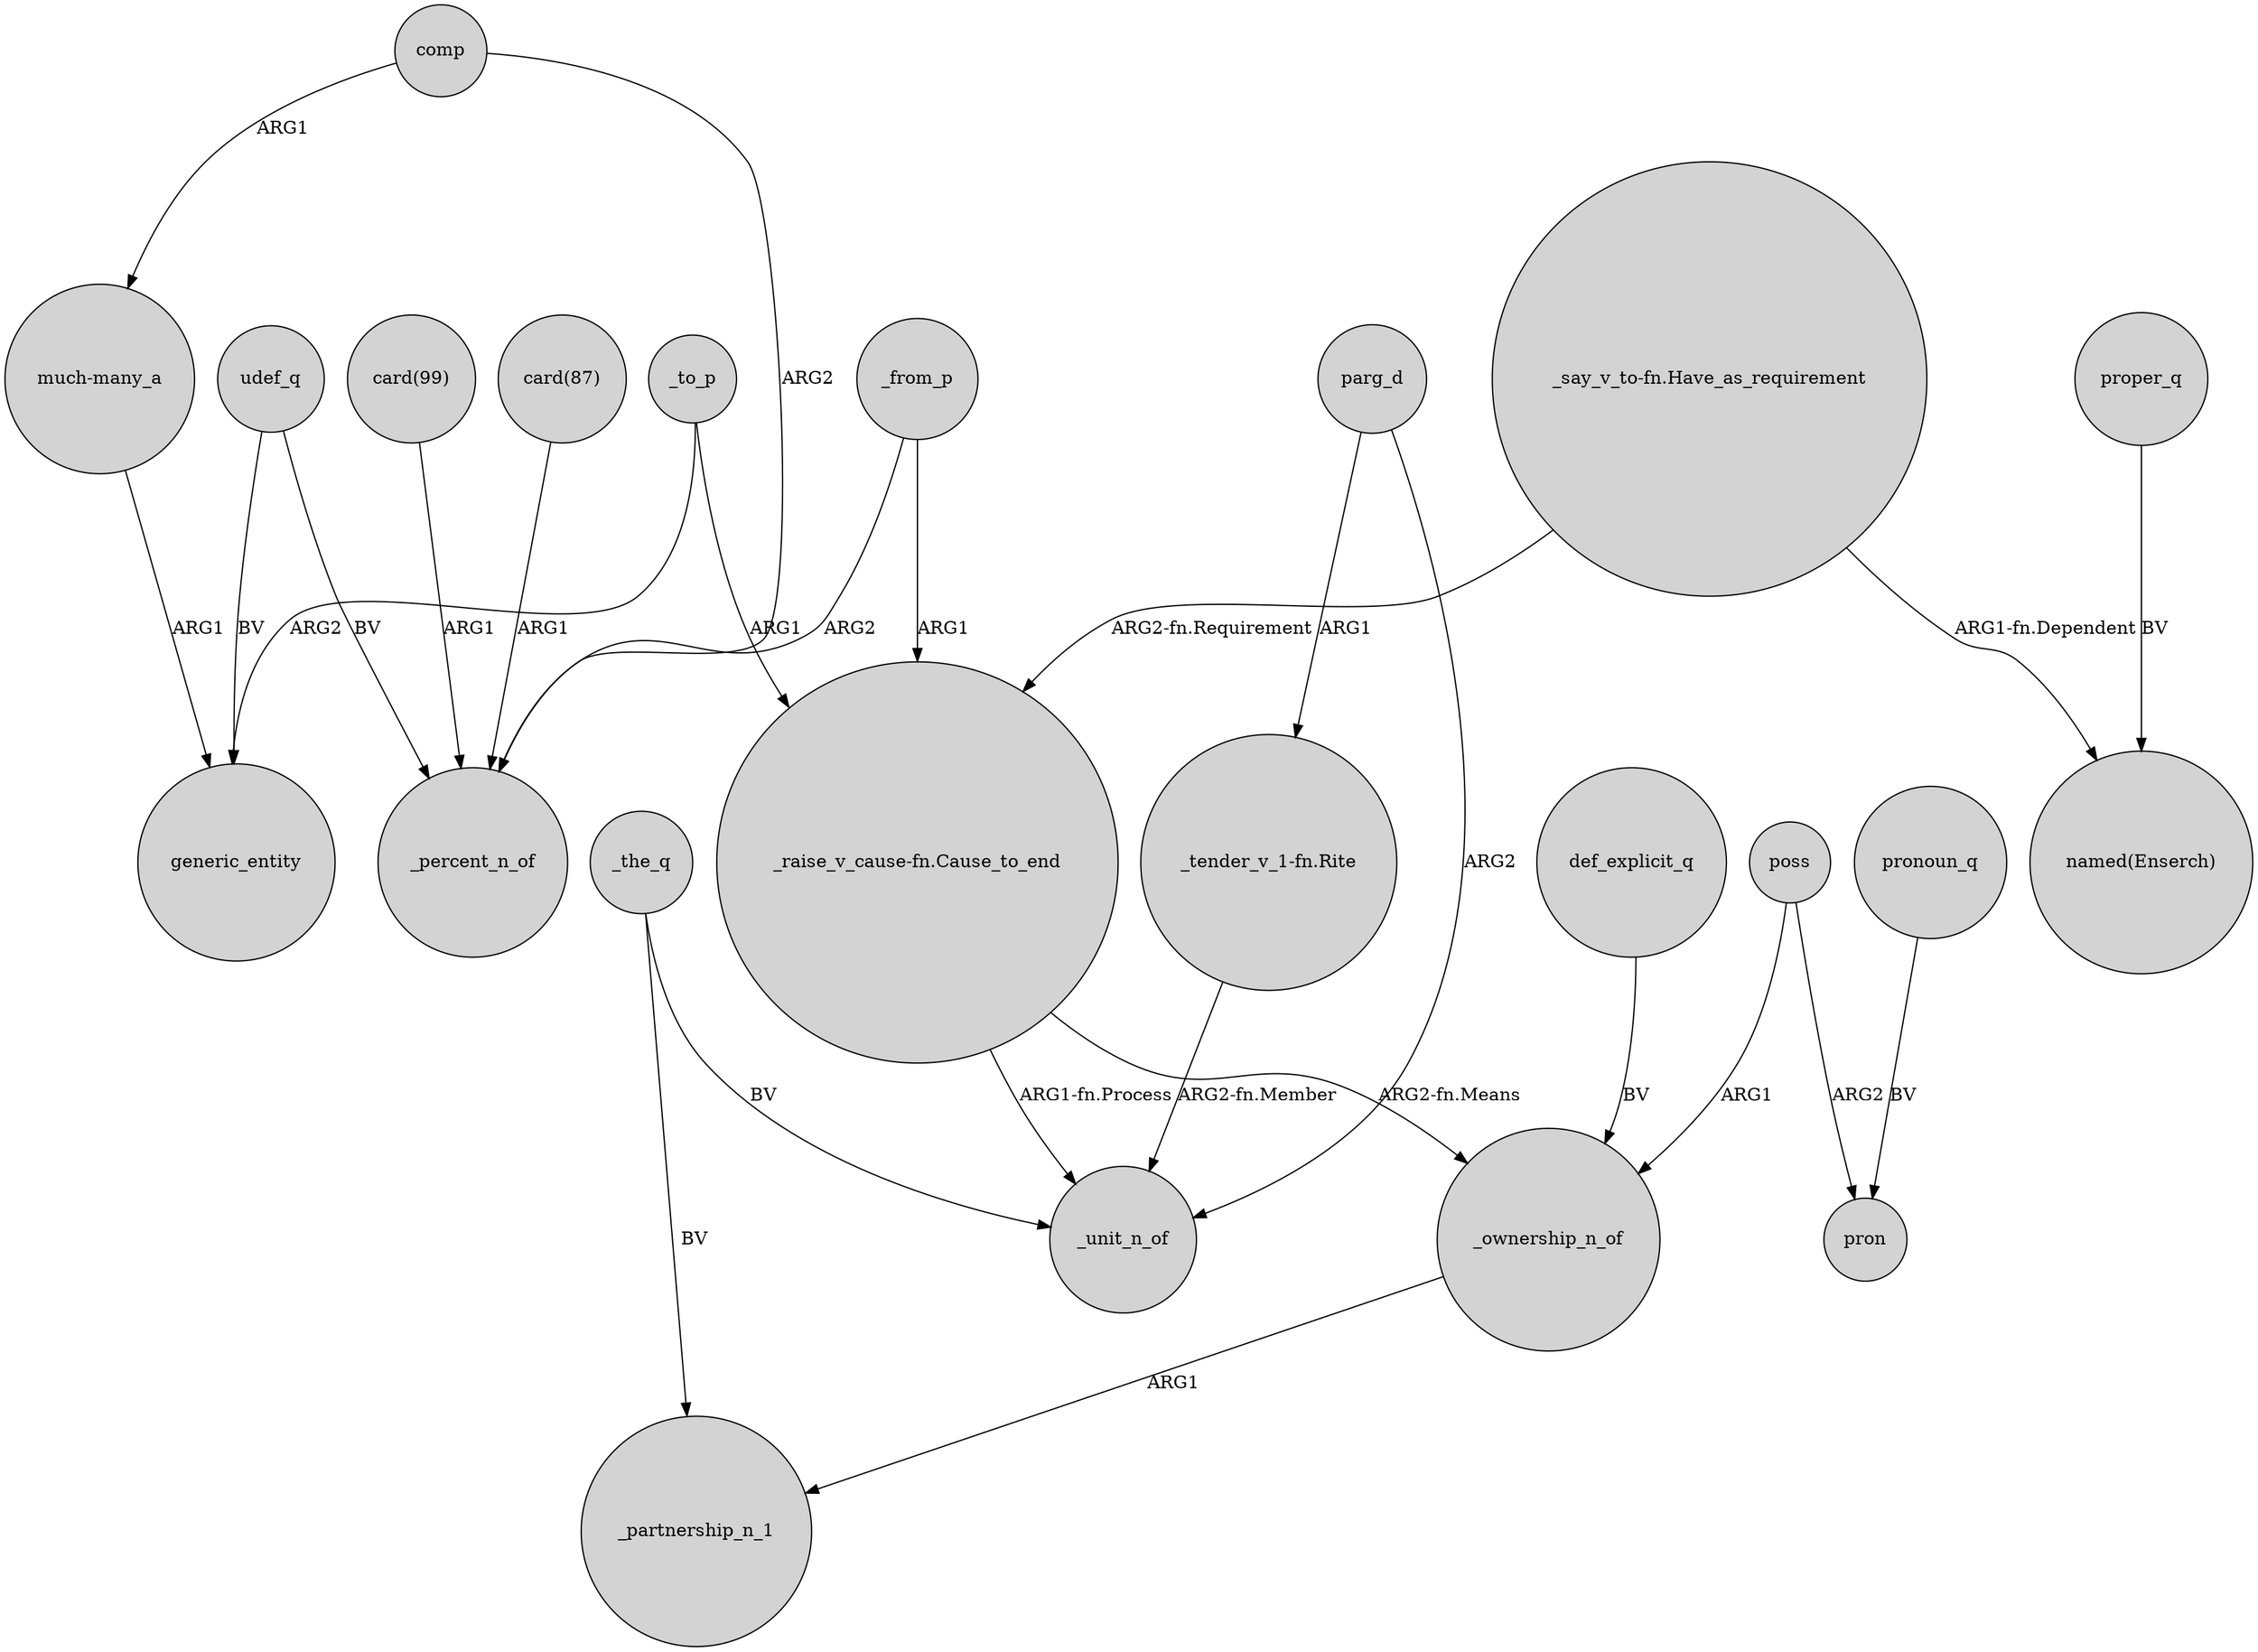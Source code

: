 digraph {
	node [shape=circle style=filled]
	_to_p -> generic_entity [label=ARG2]
	parg_d -> _unit_n_of [label=ARG2]
	"card(87)" -> _percent_n_of [label=ARG1]
	"_raise_v_cause-fn.Cause_to_end" -> _unit_n_of [label="ARG1-fn.Process"]
	"_raise_v_cause-fn.Cause_to_end" -> _ownership_n_of [label="ARG2-fn.Means"]
	udef_q -> generic_entity [label=BV]
	parg_d -> "_tender_v_1-fn.Rite" [label=ARG1]
	pronoun_q -> pron [label=BV]
	comp -> "much-many_a" [label=ARG1]
	poss -> pron [label=ARG2]
	_to_p -> "_raise_v_cause-fn.Cause_to_end" [label=ARG1]
	def_explicit_q -> _ownership_n_of [label=BV]
	udef_q -> _percent_n_of [label=BV]
	"much-many_a" -> generic_entity [label=ARG1]
	proper_q -> "named(Enserch)" [label=BV]
	"_say_v_to-fn.Have_as_requirement" -> "named(Enserch)" [label="ARG1-fn.Dependent"]
	_from_p -> "_raise_v_cause-fn.Cause_to_end" [label=ARG1]
	_from_p -> _percent_n_of [label=ARG2]
	_the_q -> _partnership_n_1 [label=BV]
	_ownership_n_of -> _partnership_n_1 [label=ARG1]
	"_say_v_to-fn.Have_as_requirement" -> "_raise_v_cause-fn.Cause_to_end" [label="ARG2-fn.Requirement"]
	poss -> _ownership_n_of [label=ARG1]
	_the_q -> _unit_n_of [label=BV]
	"_tender_v_1-fn.Rite" -> _unit_n_of [label="ARG2-fn.Member"]
	"card(99)" -> _percent_n_of [label=ARG1]
	comp -> _percent_n_of [label=ARG2]
}
